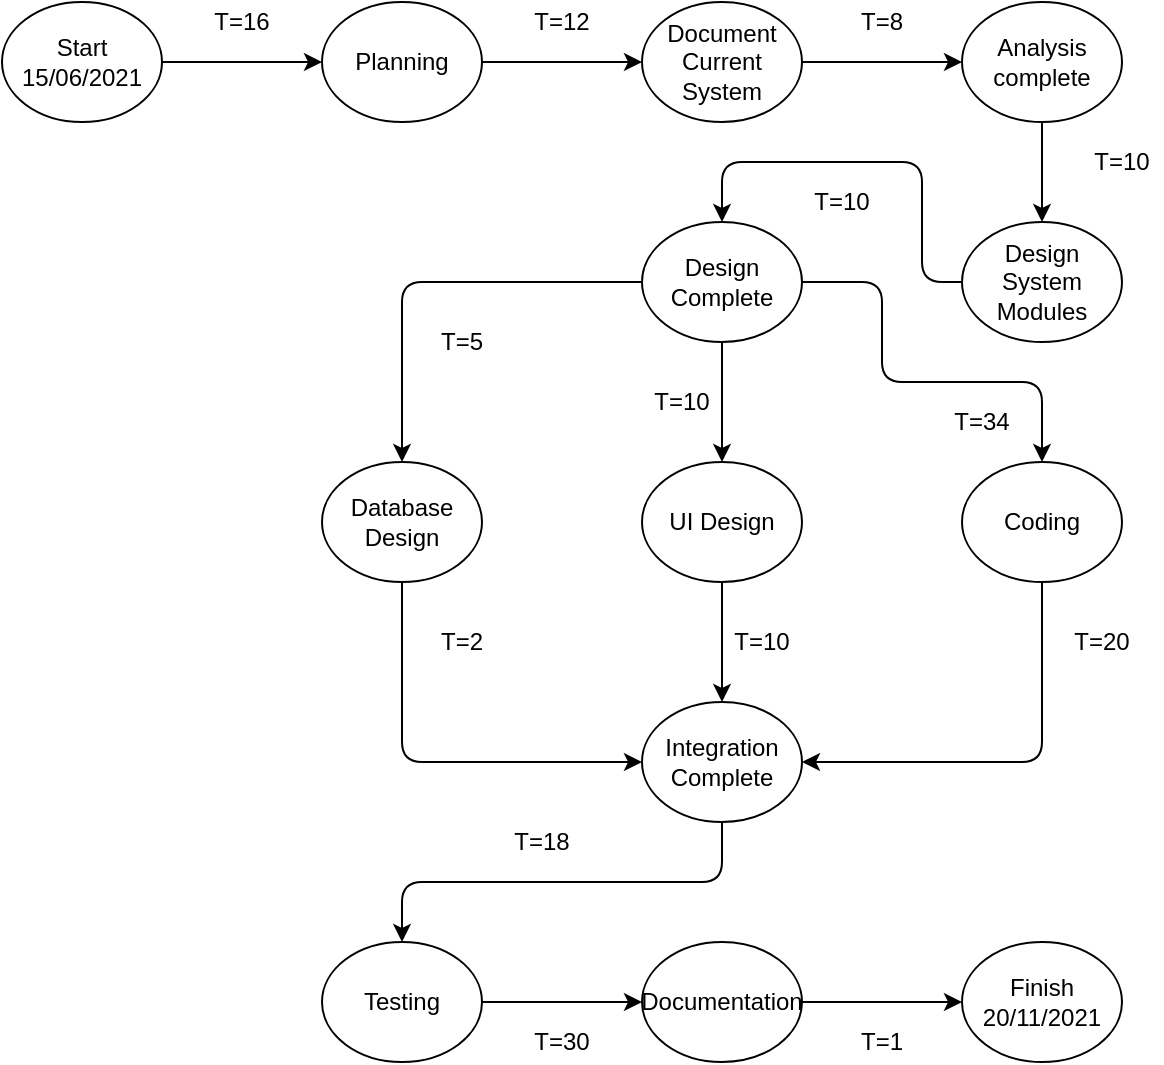 <mxfile version="14.8.0" type="device"><diagram id="A2iBt8eh5iCke2y8perm" name="Page-1"><mxGraphModel dx="1221" dy="654" grid="1" gridSize="10" guides="1" tooltips="1" connect="1" arrows="1" fold="1" page="1" pageScale="1" pageWidth="850" pageHeight="1100" math="0" shadow="0"><root><mxCell id="0"/><mxCell id="1" parent="0"/><mxCell id="DTznkcdwBuslFXdmRQac-1" value="&lt;div&gt;Start&lt;/div&gt;&lt;div&gt;15/06/2021&lt;br&gt;&lt;/div&gt;" style="ellipse;whiteSpace=wrap;html=1;" vertex="1" parent="1"><mxGeometry x="40" y="70" width="80" height="60" as="geometry"/></mxCell><mxCell id="DTznkcdwBuslFXdmRQac-2" value="Planning" style="ellipse;whiteSpace=wrap;html=1;" vertex="1" parent="1"><mxGeometry x="200" y="70" width="80" height="60" as="geometry"/></mxCell><mxCell id="DTznkcdwBuslFXdmRQac-3" value="Document Current System" style="ellipse;whiteSpace=wrap;html=1;" vertex="1" parent="1"><mxGeometry x="360" y="70" width="80" height="60" as="geometry"/></mxCell><mxCell id="DTznkcdwBuslFXdmRQac-4" value="Analysis complete" style="ellipse;whiteSpace=wrap;html=1;" vertex="1" parent="1"><mxGeometry x="520" y="70" width="80" height="60" as="geometry"/></mxCell><mxCell id="DTznkcdwBuslFXdmRQac-5" value="Design System Modules" style="ellipse;whiteSpace=wrap;html=1;" vertex="1" parent="1"><mxGeometry x="520" y="180" width="80" height="60" as="geometry"/></mxCell><mxCell id="DTznkcdwBuslFXdmRQac-6" value="Design Complete" style="ellipse;whiteSpace=wrap;html=1;" vertex="1" parent="1"><mxGeometry x="360" y="180" width="80" height="60" as="geometry"/></mxCell><mxCell id="DTznkcdwBuslFXdmRQac-7" value="UI Design" style="ellipse;whiteSpace=wrap;html=1;" vertex="1" parent="1"><mxGeometry x="360" y="300" width="80" height="60" as="geometry"/></mxCell><mxCell id="DTznkcdwBuslFXdmRQac-8" value="Database Design" style="ellipse;whiteSpace=wrap;html=1;" vertex="1" parent="1"><mxGeometry x="200" y="300" width="80" height="60" as="geometry"/></mxCell><mxCell id="DTznkcdwBuslFXdmRQac-9" value="Coding" style="ellipse;whiteSpace=wrap;html=1;" vertex="1" parent="1"><mxGeometry x="520" y="300" width="80" height="60" as="geometry"/></mxCell><mxCell id="DTznkcdwBuslFXdmRQac-10" value="Integration Complete" style="ellipse;whiteSpace=wrap;html=1;" vertex="1" parent="1"><mxGeometry x="360" y="420" width="80" height="60" as="geometry"/></mxCell><mxCell id="DTznkcdwBuslFXdmRQac-11" value="Testing" style="ellipse;whiteSpace=wrap;html=1;" vertex="1" parent="1"><mxGeometry x="200" y="540" width="80" height="60" as="geometry"/></mxCell><mxCell id="DTznkcdwBuslFXdmRQac-12" value="Documentation" style="ellipse;whiteSpace=wrap;html=1;" vertex="1" parent="1"><mxGeometry x="360" y="540" width="80" height="60" as="geometry"/></mxCell><mxCell id="DTznkcdwBuslFXdmRQac-13" value="&lt;div&gt;Finish&lt;/div&gt;&lt;div&gt;20/11/2021&lt;br&gt;&lt;/div&gt;" style="ellipse;whiteSpace=wrap;html=1;" vertex="1" parent="1"><mxGeometry x="520" y="540" width="80" height="60" as="geometry"/></mxCell><mxCell id="DTznkcdwBuslFXdmRQac-14" value="" style="endArrow=classic;html=1;exitX=1;exitY=0.5;exitDx=0;exitDy=0;entryX=0;entryY=0.5;entryDx=0;entryDy=0;" edge="1" parent="1" source="DTznkcdwBuslFXdmRQac-1" target="DTznkcdwBuslFXdmRQac-2"><mxGeometry width="50" height="50" relative="1" as="geometry"><mxPoint x="400" y="360" as="sourcePoint"/><mxPoint x="450" y="310" as="targetPoint"/></mxGeometry></mxCell><mxCell id="DTznkcdwBuslFXdmRQac-15" value="" style="endArrow=classic;html=1;exitX=1;exitY=0.5;exitDx=0;exitDy=0;entryX=0;entryY=0.5;entryDx=0;entryDy=0;" edge="1" parent="1" source="DTznkcdwBuslFXdmRQac-2" target="DTznkcdwBuslFXdmRQac-3"><mxGeometry width="50" height="50" relative="1" as="geometry"><mxPoint x="130" y="110" as="sourcePoint"/><mxPoint x="210" y="110" as="targetPoint"/></mxGeometry></mxCell><mxCell id="DTznkcdwBuslFXdmRQac-16" value="" style="endArrow=classic;html=1;exitX=1;exitY=0.5;exitDx=0;exitDy=0;entryX=0;entryY=0.5;entryDx=0;entryDy=0;" edge="1" parent="1" source="DTznkcdwBuslFXdmRQac-3" target="DTznkcdwBuslFXdmRQac-4"><mxGeometry width="50" height="50" relative="1" as="geometry"><mxPoint x="290" y="110" as="sourcePoint"/><mxPoint x="370" y="110" as="targetPoint"/></mxGeometry></mxCell><mxCell id="DTznkcdwBuslFXdmRQac-17" value="" style="endArrow=classic;html=1;exitX=0.5;exitY=1;exitDx=0;exitDy=0;entryX=0.5;entryY=0;entryDx=0;entryDy=0;" edge="1" parent="1" source="DTznkcdwBuslFXdmRQac-4" target="DTznkcdwBuslFXdmRQac-5"><mxGeometry width="50" height="50" relative="1" as="geometry"><mxPoint x="450" y="110" as="sourcePoint"/><mxPoint x="530" y="110" as="targetPoint"/></mxGeometry></mxCell><mxCell id="DTznkcdwBuslFXdmRQac-18" value="" style="endArrow=classic;html=1;exitX=0;exitY=0.5;exitDx=0;exitDy=0;entryX=0.5;entryY=0;entryDx=0;entryDy=0;" edge="1" parent="1" source="DTznkcdwBuslFXdmRQac-5" target="DTznkcdwBuslFXdmRQac-6"><mxGeometry width="50" height="50" relative="1" as="geometry"><mxPoint x="570" y="140" as="sourcePoint"/><mxPoint x="570" y="190" as="targetPoint"/><Array as="points"><mxPoint x="500" y="210"/><mxPoint x="500" y="150"/><mxPoint x="400" y="150"/></Array></mxGeometry></mxCell><mxCell id="DTznkcdwBuslFXdmRQac-19" value="" style="endArrow=classic;html=1;exitX=0.5;exitY=1;exitDx=0;exitDy=0;entryX=0.5;entryY=0;entryDx=0;entryDy=0;" edge="1" parent="1" source="DTznkcdwBuslFXdmRQac-6" target="DTznkcdwBuslFXdmRQac-7"><mxGeometry width="50" height="50" relative="1" as="geometry"><mxPoint x="530" y="220" as="sourcePoint"/><mxPoint x="450" y="220" as="targetPoint"/></mxGeometry></mxCell><mxCell id="DTznkcdwBuslFXdmRQac-20" value="" style="endArrow=classic;html=1;entryX=0.5;entryY=0;entryDx=0;entryDy=0;exitX=0;exitY=0.5;exitDx=0;exitDy=0;" edge="1" parent="1" source="DTznkcdwBuslFXdmRQac-6" target="DTznkcdwBuslFXdmRQac-8"><mxGeometry width="50" height="50" relative="1" as="geometry"><mxPoint x="240" y="210" as="sourcePoint"/><mxPoint x="450" y="220" as="targetPoint"/><Array as="points"><mxPoint x="240" y="210"/></Array></mxGeometry></mxCell><mxCell id="DTznkcdwBuslFXdmRQac-22" value="" style="endArrow=classic;html=1;entryX=0.5;entryY=0;entryDx=0;entryDy=0;exitX=1;exitY=0.5;exitDx=0;exitDy=0;" edge="1" parent="1" source="DTznkcdwBuslFXdmRQac-6" target="DTznkcdwBuslFXdmRQac-9"><mxGeometry width="50" height="50" relative="1" as="geometry"><mxPoint x="400" y="360" as="sourcePoint"/><mxPoint x="450" y="310" as="targetPoint"/><Array as="points"><mxPoint x="480" y="210"/><mxPoint x="480" y="260"/><mxPoint x="560" y="260"/></Array></mxGeometry></mxCell><mxCell id="DTznkcdwBuslFXdmRQac-23" value="" style="endArrow=classic;html=1;exitX=0.5;exitY=1;exitDx=0;exitDy=0;entryX=0.5;entryY=0;entryDx=0;entryDy=0;" edge="1" parent="1" source="DTznkcdwBuslFXdmRQac-7" target="DTznkcdwBuslFXdmRQac-10"><mxGeometry width="50" height="50" relative="1" as="geometry"><mxPoint x="400" y="380" as="sourcePoint"/><mxPoint x="450" y="330" as="targetPoint"/></mxGeometry></mxCell><mxCell id="DTznkcdwBuslFXdmRQac-25" value="" style="endArrow=classic;html=1;exitX=0.5;exitY=1;exitDx=0;exitDy=0;entryX=0;entryY=0.5;entryDx=0;entryDy=0;" edge="1" parent="1" source="DTznkcdwBuslFXdmRQac-8" target="DTznkcdwBuslFXdmRQac-10"><mxGeometry width="50" height="50" relative="1" as="geometry"><mxPoint x="410" y="370" as="sourcePoint"/><mxPoint x="410" y="430" as="targetPoint"/><Array as="points"><mxPoint x="240" y="450"/></Array></mxGeometry></mxCell><mxCell id="DTznkcdwBuslFXdmRQac-26" value="" style="endArrow=classic;html=1;exitX=0.5;exitY=1;exitDx=0;exitDy=0;entryX=1;entryY=0.5;entryDx=0;entryDy=0;" edge="1" parent="1" source="DTznkcdwBuslFXdmRQac-9" target="DTznkcdwBuslFXdmRQac-10"><mxGeometry width="50" height="50" relative="1" as="geometry"><mxPoint x="410" y="370" as="sourcePoint"/><mxPoint x="410" y="430" as="targetPoint"/><Array as="points"><mxPoint x="560" y="450"/></Array></mxGeometry></mxCell><mxCell id="DTznkcdwBuslFXdmRQac-27" value="" style="endArrow=classic;html=1;exitX=0.5;exitY=1;exitDx=0;exitDy=0;entryX=0.5;entryY=0;entryDx=0;entryDy=0;" edge="1" parent="1" source="DTznkcdwBuslFXdmRQac-10" target="DTznkcdwBuslFXdmRQac-11"><mxGeometry width="50" height="50" relative="1" as="geometry"><mxPoint x="400" y="380" as="sourcePoint"/><mxPoint x="450" y="330" as="targetPoint"/><Array as="points"><mxPoint x="400" y="510"/><mxPoint x="240" y="510"/></Array></mxGeometry></mxCell><mxCell id="DTznkcdwBuslFXdmRQac-28" value="" style="endArrow=classic;html=1;entryX=0;entryY=0.5;entryDx=0;entryDy=0;exitX=1;exitY=0.5;exitDx=0;exitDy=0;" edge="1" parent="1" source="DTznkcdwBuslFXdmRQac-11" target="DTznkcdwBuslFXdmRQac-12"><mxGeometry width="50" height="50" relative="1" as="geometry"><mxPoint x="400" y="380" as="sourcePoint"/><mxPoint x="450" y="330" as="targetPoint"/></mxGeometry></mxCell><mxCell id="DTznkcdwBuslFXdmRQac-29" value="" style="endArrow=classic;html=1;entryX=0;entryY=0.5;entryDx=0;entryDy=0;exitX=1;exitY=0.5;exitDx=0;exitDy=0;" edge="1" parent="1" source="DTznkcdwBuslFXdmRQac-12" target="DTznkcdwBuslFXdmRQac-13"><mxGeometry width="50" height="50" relative="1" as="geometry"><mxPoint x="290" y="580" as="sourcePoint"/><mxPoint x="370" y="580" as="targetPoint"/></mxGeometry></mxCell><mxCell id="DTznkcdwBuslFXdmRQac-30" value="T=16" style="text;html=1;strokeColor=none;fillColor=none;align=center;verticalAlign=middle;whiteSpace=wrap;rounded=0;" vertex="1" parent="1"><mxGeometry x="140" y="70" width="40" height="20" as="geometry"/></mxCell><mxCell id="DTznkcdwBuslFXdmRQac-33" value="T=12" style="text;html=1;strokeColor=none;fillColor=none;align=center;verticalAlign=middle;whiteSpace=wrap;rounded=0;" vertex="1" parent="1"><mxGeometry x="300" y="70" width="40" height="20" as="geometry"/></mxCell><mxCell id="DTznkcdwBuslFXdmRQac-34" value="T=8" style="text;html=1;strokeColor=none;fillColor=none;align=center;verticalAlign=middle;whiteSpace=wrap;rounded=0;" vertex="1" parent="1"><mxGeometry x="460" y="70" width="40" height="20" as="geometry"/></mxCell><mxCell id="DTznkcdwBuslFXdmRQac-35" value="T=10" style="text;html=1;strokeColor=none;fillColor=none;align=center;verticalAlign=middle;whiteSpace=wrap;rounded=0;" vertex="1" parent="1"><mxGeometry x="580" y="140" width="40" height="20" as="geometry"/></mxCell><mxCell id="DTznkcdwBuslFXdmRQac-36" value="T=10" style="text;html=1;strokeColor=none;fillColor=none;align=center;verticalAlign=middle;whiteSpace=wrap;rounded=0;" vertex="1" parent="1"><mxGeometry x="440" y="160" width="40" height="20" as="geometry"/></mxCell><mxCell id="DTznkcdwBuslFXdmRQac-39" value="T=5" style="text;html=1;strokeColor=none;fillColor=none;align=center;verticalAlign=middle;whiteSpace=wrap;rounded=0;" vertex="1" parent="1"><mxGeometry x="250" y="230" width="40" height="20" as="geometry"/></mxCell><mxCell id="DTznkcdwBuslFXdmRQac-40" value="T=10" style="text;html=1;strokeColor=none;fillColor=none;align=center;verticalAlign=middle;whiteSpace=wrap;rounded=0;" vertex="1" parent="1"><mxGeometry x="360" y="260" width="40" height="20" as="geometry"/></mxCell><mxCell id="DTznkcdwBuslFXdmRQac-41" value="&lt;div&gt;T=34&lt;/div&gt;" style="text;html=1;strokeColor=none;fillColor=none;align=center;verticalAlign=middle;whiteSpace=wrap;rounded=0;" vertex="1" parent="1"><mxGeometry x="510" y="270" width="40" height="20" as="geometry"/></mxCell><mxCell id="DTznkcdwBuslFXdmRQac-42" value="T=2" style="text;html=1;strokeColor=none;fillColor=none;align=center;verticalAlign=middle;whiteSpace=wrap;rounded=0;" vertex="1" parent="1"><mxGeometry x="250" y="380" width="40" height="20" as="geometry"/></mxCell><mxCell id="DTznkcdwBuslFXdmRQac-43" value="T=10" style="text;html=1;strokeColor=none;fillColor=none;align=center;verticalAlign=middle;whiteSpace=wrap;rounded=0;" vertex="1" parent="1"><mxGeometry x="400" y="380" width="40" height="20" as="geometry"/></mxCell><mxCell id="DTznkcdwBuslFXdmRQac-44" value="T=20" style="text;html=1;strokeColor=none;fillColor=none;align=center;verticalAlign=middle;whiteSpace=wrap;rounded=0;" vertex="1" parent="1"><mxGeometry x="570" y="380" width="40" height="20" as="geometry"/></mxCell><mxCell id="DTznkcdwBuslFXdmRQac-46" value="T=18" style="text;html=1;strokeColor=none;fillColor=none;align=center;verticalAlign=middle;whiteSpace=wrap;rounded=0;" vertex="1" parent="1"><mxGeometry x="290" y="480" width="40" height="20" as="geometry"/></mxCell><mxCell id="DTznkcdwBuslFXdmRQac-47" value="T=30" style="text;html=1;strokeColor=none;fillColor=none;align=center;verticalAlign=middle;whiteSpace=wrap;rounded=0;" vertex="1" parent="1"><mxGeometry x="300" y="580" width="40" height="20" as="geometry"/></mxCell><mxCell id="DTznkcdwBuslFXdmRQac-48" value="T=1" style="text;html=1;strokeColor=none;fillColor=none;align=center;verticalAlign=middle;whiteSpace=wrap;rounded=0;" vertex="1" parent="1"><mxGeometry x="460" y="580" width="40" height="20" as="geometry"/></mxCell></root></mxGraphModel></diagram></mxfile>